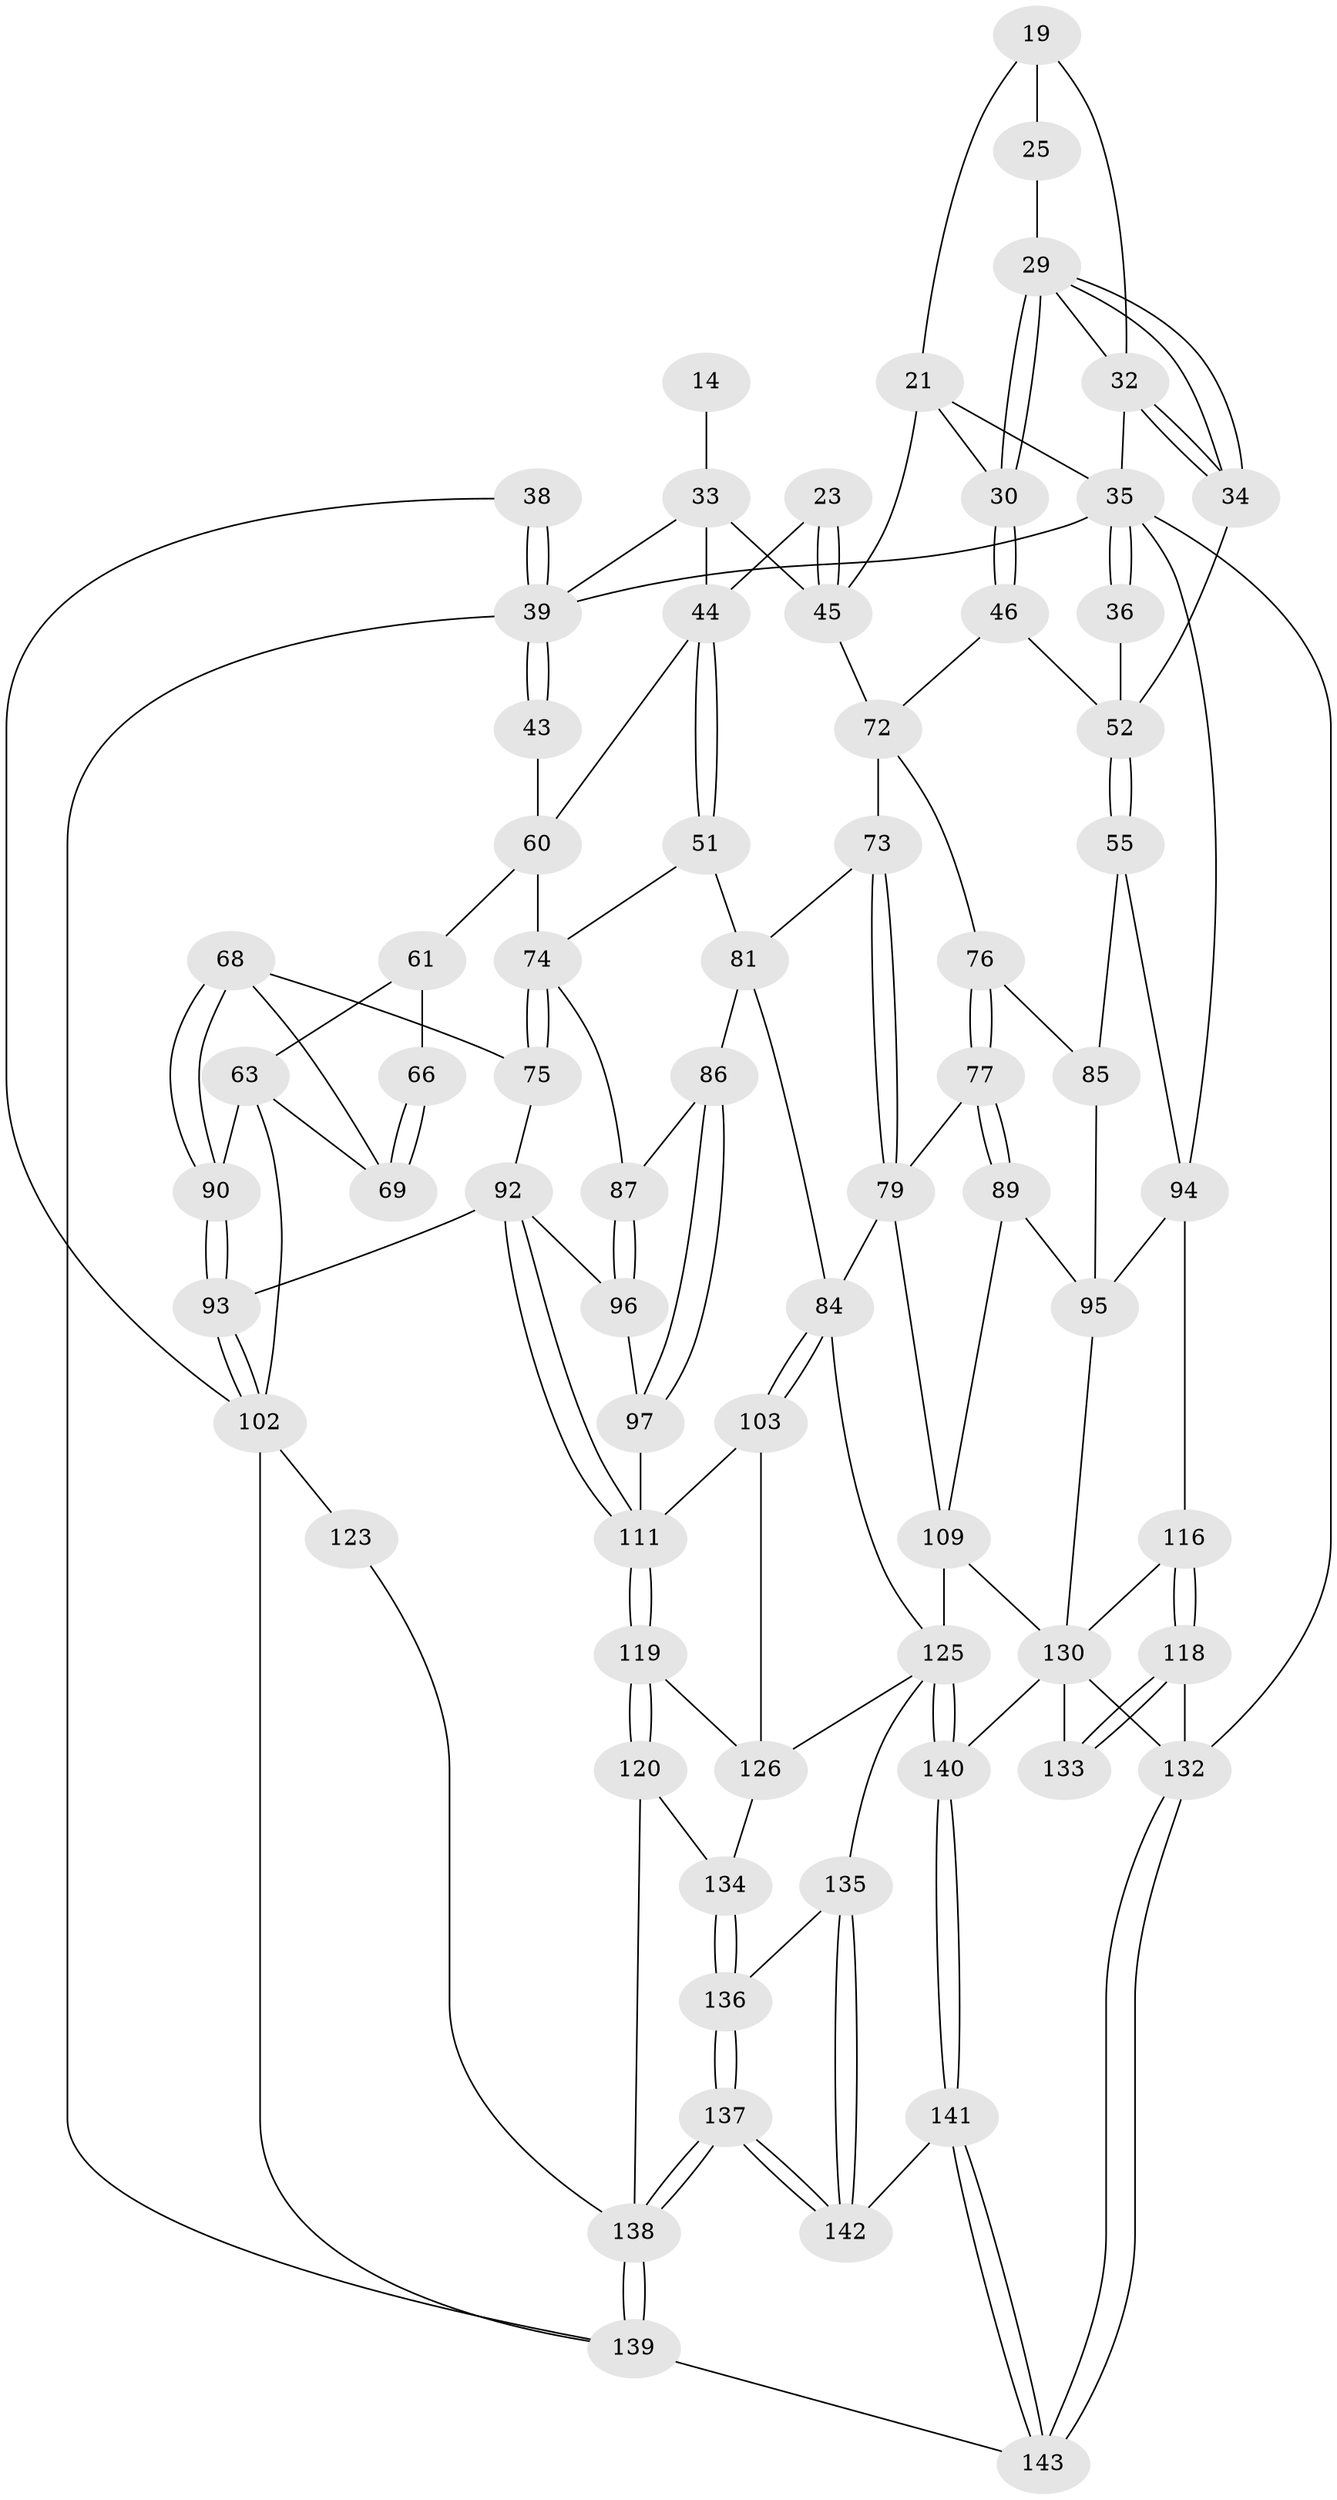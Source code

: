 // original degree distribution, {3: 0.027972027972027972, 5: 0.5454545454545454, 4: 0.2097902097902098, 6: 0.21678321678321677}
// Generated by graph-tools (version 1.1) at 2025/06/03/04/25 22:06:17]
// undirected, 71 vertices, 155 edges
graph export_dot {
graph [start="1"]
  node [color=gray90,style=filled];
  14 [pos="+0.30005422143176885+0.07489363717770624"];
  19 [pos="+0.7353896236109595+0.03393054565811482",super="+16"];
  21 [pos="+0.580074532246991+0.07520984751409164",super="+20+4"];
  23 [pos="+0.38085155298194323+0.1550176411835892"];
  25 [pos="+0.7842070915753337+0.06092328050512425"];
  29 [pos="+0.7752078309011619+0.20990873792329948",super="+28"];
  30 [pos="+0.7134069265519828+0.24712290284774605"];
  32 [pos="+0.9066066050248129+0.15056820649924335",super="+27"];
  33 [pos="+0.21336393262096348+0.14132969040946752",super="+11+13"];
  34 [pos="+0.8723281151168049+0.21105343198064255"];
  35 [pos="+1+0.13985020496616068",super="+18+31"];
  36 [pos="+0.9944769637588363+0.17996019035101204"];
  38 [pos="+0+0.04623063973511289"];
  39 [pos="+0+0.14452459743273552",super="+12+8"];
  43 [pos="+0+0.16888830151158538"];
  44 [pos="+0.3281613734737486+0.2247327670346809",super="+24+40"];
  45 [pos="+0.4969633554413638+0.19816811909363344",super="+26+22"];
  46 [pos="+0.6953279746704215+0.2972951092839455"];
  51 [pos="+0.37513600360817395+0.38920770051087467"];
  52 [pos="+0.9313663620111636+0.3428905838751237",super="+37"];
  55 [pos="+1+0.41681564825615663"];
  60 [pos="+0.10218609164290267+0.3388779064150353",super="+42+41"];
  61 [pos="+0.03439188118605934+0.34659620884111436",super="+58+59"];
  63 [pos="+0+0.44593292004298896",super="+62"];
  66 [pos="+0.07676070158270487+0.3499288956656351"];
  68 [pos="+0.08515006279769637+0.4610552368126626"];
  69 [pos="+0.040432675025471154+0.4438461431497612"];
  72 [pos="+0.6835850651648838+0.3254007752564053",super="+47+48"];
  73 [pos="+0.6520887967925418+0.3389896053415743",super="+49"];
  74 [pos="+0.20883162761550272+0.5058153727701282",super="+56+65"];
  75 [pos="+0.17160827961968397+0.5173651463719358",super="+67"];
  76 [pos="+0.7051767665253764+0.40978828623739677",super="+71"];
  77 [pos="+0.6977697937380464+0.49366774836914157"];
  79 [pos="+0.5425000285461082+0.47188872268717325",super="+78"];
  81 [pos="+0.4048912939165539+0.4906689849639418",super="+50"];
  84 [pos="+0.4232623338316364+0.5258992838412831",super="+80"];
  85 [pos="+0.8755237610298843+0.4686660970456284",super="+70"];
  86 [pos="+0.30221235936608903+0.5279145631202691"];
  87 [pos="+0.2676625595396454+0.5288025838353909"];
  89 [pos="+0.7023488975439129+0.5452639838123782"];
  90 [pos="+0.06527851152774818+0.5764010405128908"];
  92 [pos="+0.10229414896425248+0.6625229235374213",super="+91"];
  93 [pos="+0.08853230682242287+0.6635176387802512"];
  94 [pos="+0.8579993833540056+0.6388242227148427",super="+54+53"];
  95 [pos="+0.7871875887731711+0.6100590553080207",super="+88"];
  96 [pos="+0.20044755491395697+0.6244791613440777"];
  97 [pos="+0.25156959265944595+0.6410850302493504"];
  102 [pos="+0.05808728957475571+0.6805267623828898",super="+100"];
  103 [pos="+0.36581089131034134+0.7176488183166656"];
  109 [pos="+0.6317829382292103+0.7031351466343303",super="+98+82"];
  111 [pos="+0.18480800805762387+0.7513065427324885",super="+104"];
  116 [pos="+1+0.6861428477585233",super="+112"];
  118 [pos="+1+0.7782383500681849"];
  119 [pos="+0.1835218620141385+0.7950341021017998"];
  120 [pos="+0.16042804565260743+0.8551768014457403"];
  123 [pos="+0.06830688164668508+0.84003178162675"];
  125 [pos="+0.5039452536464168+0.8461065446416481",super="+106+107+105+83"];
  126 [pos="+0.3423487122748375+0.8185851017604973",super="+108"];
  130 [pos="+0.8939806399939301+0.8723254900509264",super="+129+127"];
  132 [pos="+0.8172851687371802+0.983675461258769",super="+131"];
  133 [pos="+1+0.8038816787765031"];
  134 [pos="+0.23466617298633974+0.87892071856716"];
  135 [pos="+0.3791511780768541+0.9329527626431391"];
  136 [pos="+0.24098119193317225+0.909872978809158"];
  137 [pos="+0.24335150848754458+1"];
  138 [pos="+0.2327356942902391+1",super="+121+122"];
  139 [pos="+0+1",super="+101"];
  140 [pos="+0.5732491389347303+1",super="+128+124"];
  141 [pos="+0.5810515205650226+1"];
  142 [pos="+0.28986580791365596+1"];
  143 [pos="+0.7991226746994071+1"];
  14 -- 33 [weight=3];
  19 -- 25 [weight=2];
  19 -- 21;
  19 -- 32;
  21 -- 30;
  21 -- 45 [weight=2];
  21 -- 35;
  23 -- 45 [weight=2];
  23 -- 45;
  23 -- 44;
  25 -- 29;
  29 -- 30;
  29 -- 30;
  29 -- 34;
  29 -- 34;
  29 -- 32;
  30 -- 46;
  30 -- 46;
  32 -- 34;
  32 -- 34;
  32 -- 35 [weight=2];
  33 -- 39;
  33 -- 45;
  33 -- 44 [weight=2];
  34 -- 52;
  35 -- 36 [weight=2];
  35 -- 36;
  35 -- 94;
  35 -- 132;
  35 -- 39;
  36 -- 52;
  38 -- 39 [weight=2];
  38 -- 39;
  38 -- 102;
  39 -- 43;
  39 -- 43;
  39 -- 139;
  43 -- 60;
  44 -- 51;
  44 -- 51;
  44 -- 60;
  45 -- 72;
  46 -- 52;
  46 -- 72;
  51 -- 74;
  51 -- 81;
  52 -- 55;
  52 -- 55;
  55 -- 94;
  55 -- 85;
  60 -- 61;
  60 -- 74 [weight=2];
  61 -- 66 [weight=2];
  61 -- 63;
  63 -- 90;
  63 -- 69;
  63 -- 102;
  66 -- 69;
  66 -- 69;
  68 -- 69;
  68 -- 90;
  68 -- 90;
  68 -- 75;
  72 -- 73 [weight=2];
  72 -- 76;
  73 -- 79;
  73 -- 79;
  73 -- 81;
  74 -- 75 [weight=2];
  74 -- 75;
  74 -- 87;
  75 -- 92;
  76 -- 77;
  76 -- 77;
  76 -- 85 [weight=2];
  77 -- 89;
  77 -- 89;
  77 -- 79;
  79 -- 84;
  79 -- 109;
  81 -- 86;
  81 -- 84;
  84 -- 103;
  84 -- 103;
  84 -- 125;
  85 -- 95;
  86 -- 87;
  86 -- 97;
  86 -- 97;
  87 -- 96;
  87 -- 96;
  89 -- 109;
  89 -- 95;
  90 -- 93;
  90 -- 93;
  92 -- 93;
  92 -- 111;
  92 -- 111;
  92 -- 96;
  93 -- 102;
  93 -- 102;
  94 -- 95;
  94 -- 116 [weight=2];
  95 -- 130;
  96 -- 97;
  97 -- 111;
  102 -- 123 [weight=2];
  102 -- 139;
  103 -- 126;
  103 -- 111;
  109 -- 125 [weight=2];
  109 -- 130;
  111 -- 119;
  111 -- 119;
  116 -- 118;
  116 -- 118;
  116 -- 130;
  118 -- 133;
  118 -- 133;
  118 -- 132;
  119 -- 120;
  119 -- 120;
  119 -- 126;
  120 -- 134;
  120 -- 138;
  123 -- 138;
  125 -- 140 [weight=2];
  125 -- 140;
  125 -- 126;
  125 -- 135;
  126 -- 134;
  130 -- 133 [weight=2];
  130 -- 132 [weight=2];
  130 -- 140 [weight=2];
  132 -- 143 [weight=2];
  132 -- 143;
  134 -- 136;
  134 -- 136;
  135 -- 136;
  135 -- 142;
  135 -- 142;
  136 -- 137;
  136 -- 137;
  137 -- 138;
  137 -- 138;
  137 -- 142;
  137 -- 142;
  138 -- 139 [weight=2];
  138 -- 139;
  139 -- 143;
  140 -- 141;
  140 -- 141;
  141 -- 142;
  141 -- 143;
  141 -- 143;
}
